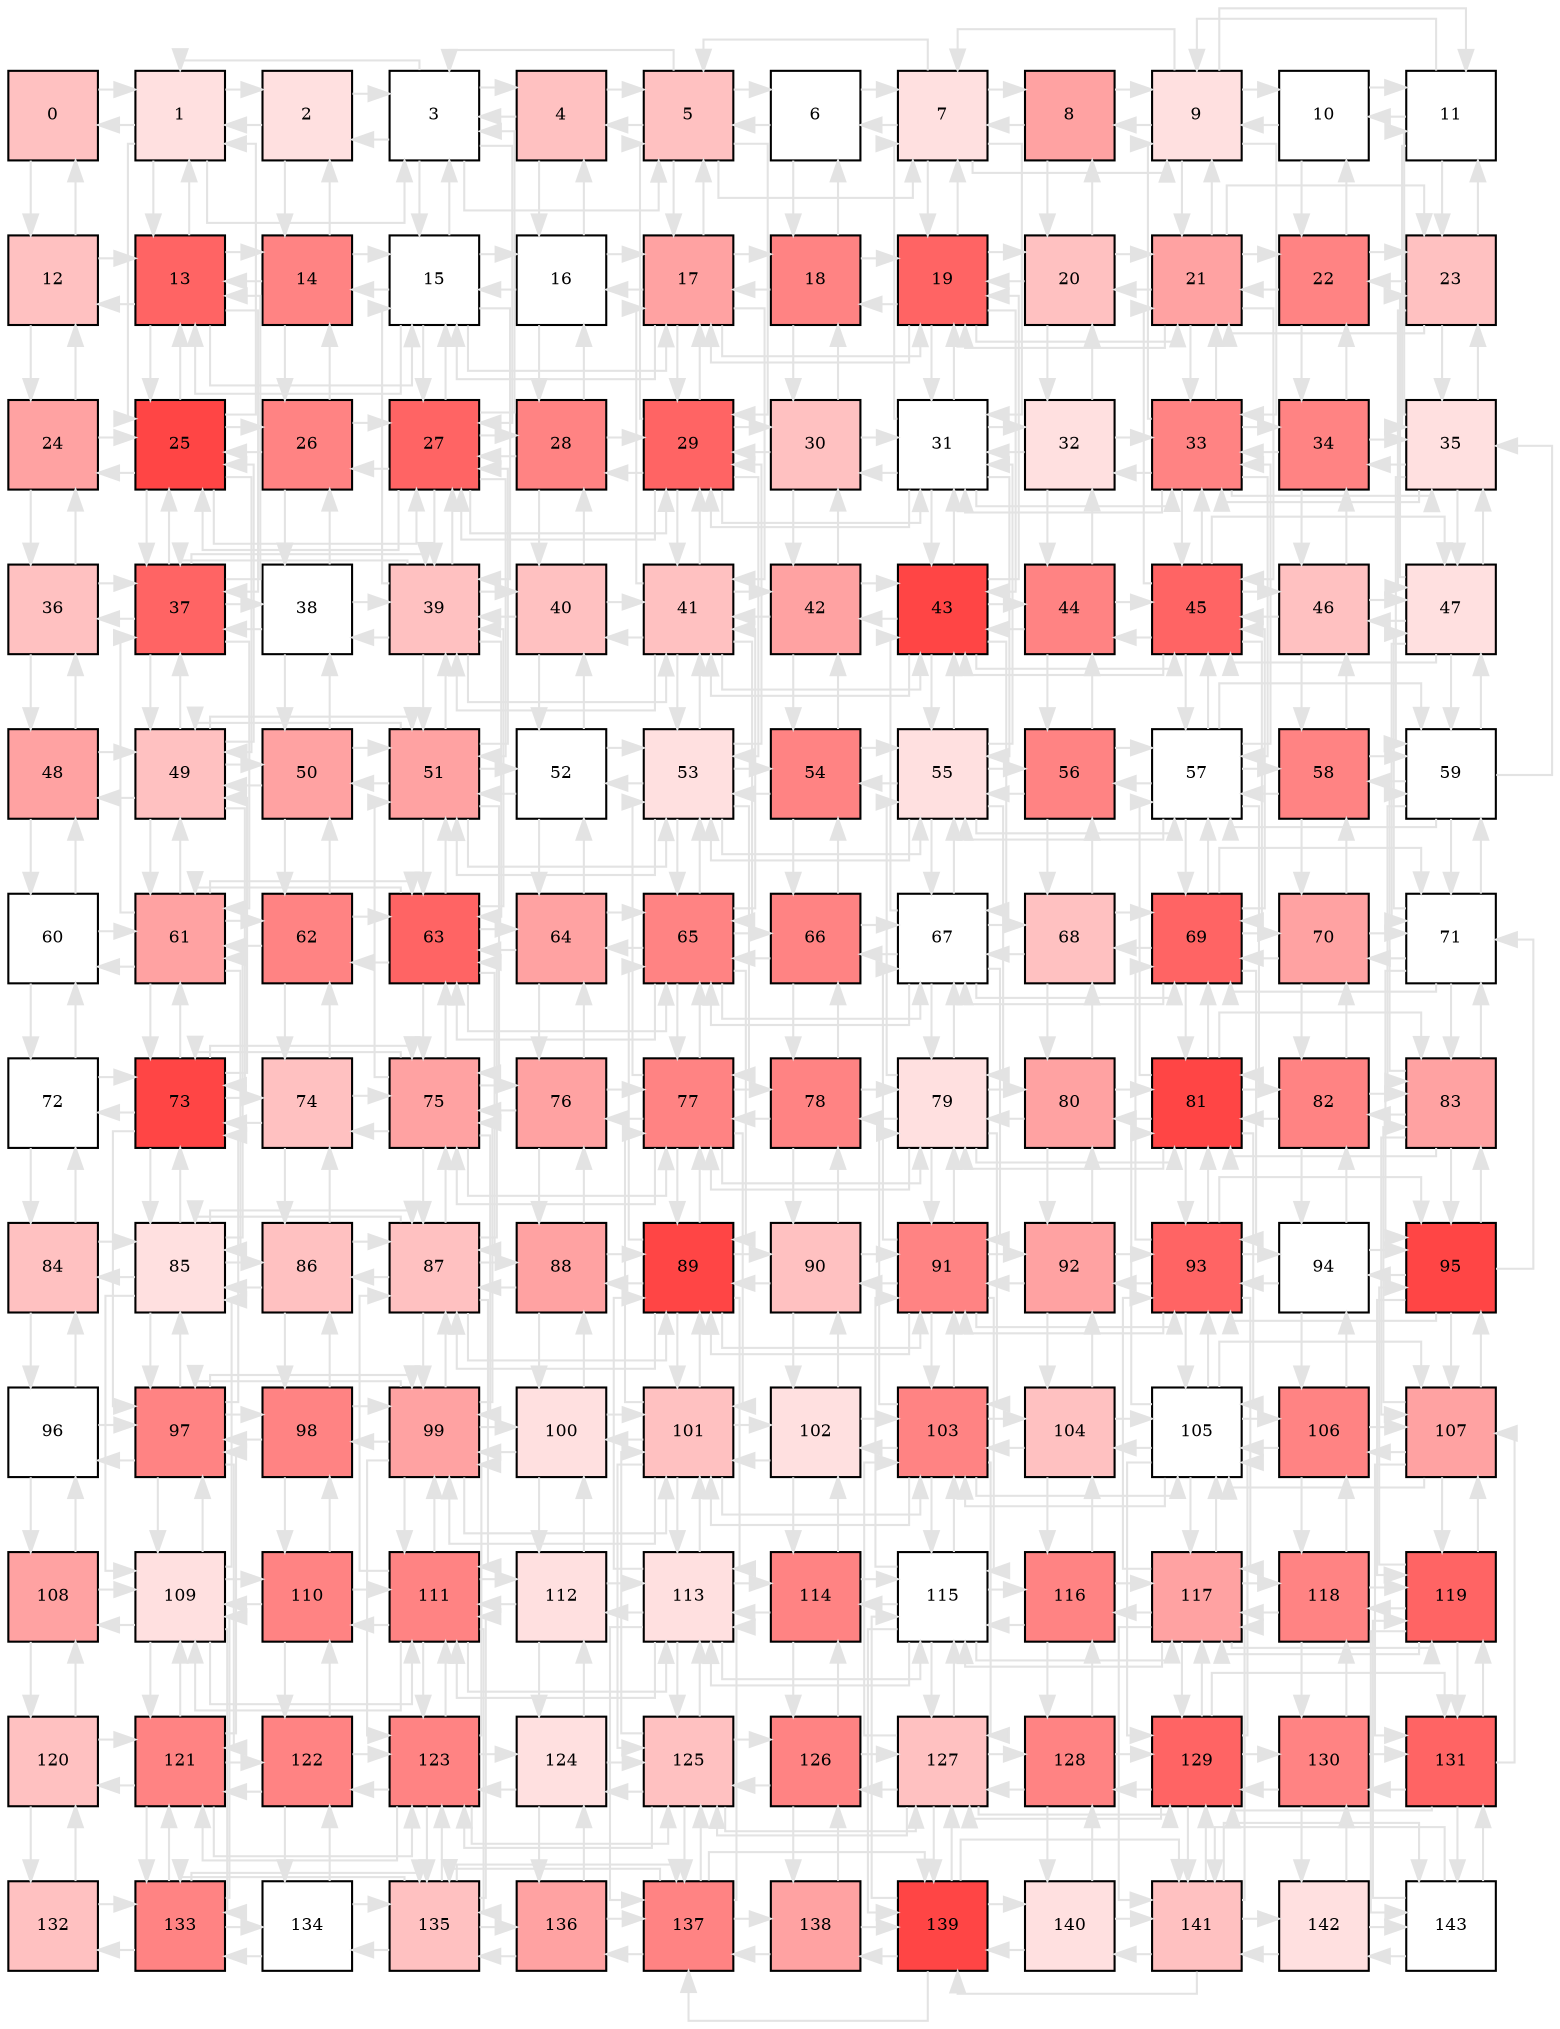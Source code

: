 digraph layout{
rankdir=TB;
splines=ortho;
node [style=filled shape=square fixedsize=false width=0.6];
pe0[label="0",tooltip="PE_Type: input, Number of routes: 2, Queues: 4 4 4, ISA: add mul mux slt sub.", fontsize=8, fillcolor="#FFc1c1"];
pe1[label="1",tooltip="PE_Type: basic, Number of routes: 1, Queues: 4 4 4, ISA: add mul mux slt sub.", fontsize=8, fillcolor="#FFe0e0"];
pe2[label="2",tooltip="PE_Type: basic, Number of routes: 1, Queues: 4 4 4, ISA: add mul mux slt sub.", fontsize=8, fillcolor="#FFe0e0"];
pe3[label="3",tooltip="PE_Type: basic, Number of routes: 0, Queues: 4 4 4, ISA: add mul mux slt sub.", fontsize=8, fillcolor="#FFffff"];
pe4[label="4",tooltip="PE_Type: basic, Number of routes: 2, Queues: 4 4 4, ISA: add mul mux slt sub.", fontsize=8, fillcolor="#FFc1c1"];
pe5[label="5",tooltip="PE_Type: basic, Number of routes: 2, Queues: 4 4 4, ISA: add mul mux slt sub.", fontsize=8, fillcolor="#FFc1c1"];
pe6[label="6",tooltip="PE_Type: basic, Number of routes: 0, Queues: 4 4 4, ISA: add mul mux slt sub.", fontsize=8, fillcolor="#FFffff"];
pe7[label="7",tooltip="PE_Type: basic, Number of routes: 1, Queues: 4 4 4, ISA: add mul mux slt sub.", fontsize=8, fillcolor="#FFe0e0"];
pe8[label="8",tooltip="PE_Type: basic, Number of routes: 3, Queues: 4 4 4, ISA: add mul mux slt sub.", fontsize=8, fillcolor="#FFa2a2"];
pe9[label="9",tooltip="PE_Type: basic, Number of routes: 1, Queues: 4 4 4, ISA: add mul mux slt sub.", fontsize=8, fillcolor="#FFe0e0"];
pe10[label="10",tooltip="PE_Type: basic, Number of routes: 0, Queues: 4 4 4, ISA: add mul mux slt sub.", fontsize=8, fillcolor="#FFffff"];
pe11[label="11",tooltip="PE_Type: basic, Number of routes: 0, Queues: 4 4 4, ISA: add mul mux slt sub.", fontsize=8, fillcolor="#FFffff"];
pe12[label="12",tooltip="PE_Type: input, Number of routes: 2, Queues: 4 4 4, ISA: add mul mux slt sub.", fontsize=8, fillcolor="#FFc1c1"];
pe13[label="13",tooltip="PE_Type: basic, Number of routes: 5, Queues: 4 4 4, ISA: add mul mux slt sub.", fontsize=8, fillcolor="#FF6464"];
pe14[label="14",tooltip="PE_Type: basic, Number of routes: 4, Queues: 4 4 4, ISA: add mul mux slt sub.", fontsize=8, fillcolor="#FF8383"];
pe15[label="15",tooltip="PE_Type: basic, Number of routes: 0, Queues: 4 4 4, ISA: add mul mux slt sub.", fontsize=8, fillcolor="#FFffff"];
pe16[label="16",tooltip="PE_Type: basic, Number of routes: 0, Queues: 4 4 4, ISA: add mul mux slt sub.", fontsize=8, fillcolor="#FFffff"];
pe17[label="17",tooltip="PE_Type: basic, Number of routes: 3, Queues: 4 4 4, ISA: add mul mux slt sub.", fontsize=8, fillcolor="#FFa2a2"];
pe18[label="18",tooltip="PE_Type: basic, Number of routes: 4, Queues: 4 4 4, ISA: add mul mux slt sub.", fontsize=8, fillcolor="#FF8383"];
pe19[label="19",tooltip="PE_Type: basic, Number of routes: 5, Queues: 4 4 4, ISA: add mul mux slt sub.", fontsize=8, fillcolor="#FF6464"];
pe20[label="20",tooltip="PE_Type: basic, Number of routes: 2, Queues: 4 4 4, ISA: add mul mux slt sub.", fontsize=8, fillcolor="#FFc1c1"];
pe21[label="21",tooltip="PE_Type: basic, Number of routes: 3, Queues: 4 4 4, ISA: add mul mux slt sub.", fontsize=8, fillcolor="#FFa2a2"];
pe22[label="22",tooltip="PE_Type: basic, Number of routes: 4, Queues: 4 4 4, ISA: add mul mux slt sub.", fontsize=8, fillcolor="#FF8383"];
pe23[label="23",tooltip="PE_Type: basic, Number of routes: 2, Queues: 4 4 4, ISA: add mul mux slt sub.", fontsize=8, fillcolor="#FFc1c1"];
pe24[label="24",tooltip="PE_Type: input, Number of routes: 3, Queues: 4 4 4, ISA: add mul mux slt sub.", fontsize=8, fillcolor="#FFa2a2"];
pe25[label="25",tooltip="PE_Type: basic, Number of routes: 6, Queues: 4 4 4, ISA: add mul mux slt sub.", fontsize=8, fillcolor="#FF4545"];
pe26[label="26",tooltip="PE_Type: basic, Number of routes: 4, Queues: 4 4 4, ISA: add mul mux slt sub.", fontsize=8, fillcolor="#FF8383"];
pe27[label="27",tooltip="PE_Type: basic, Number of routes: 5, Queues: 4 4 4, ISA: add mul mux slt sub.", fontsize=8, fillcolor="#FF6464"];
pe28[label="28",tooltip="PE_Type: basic, Number of routes: 4, Queues: 4 4 4, ISA: add mul mux slt sub.", fontsize=8, fillcolor="#FF8383"];
pe29[label="29",tooltip="PE_Type: basic, Number of routes: 5, Queues: 4 4 4, ISA: add mul mux slt sub.", fontsize=8, fillcolor="#FF6464"];
pe30[label="30",tooltip="PE_Type: basic, Number of routes: 2, Queues: 4 4 4, ISA: add mul mux slt sub.", fontsize=8, fillcolor="#FFc1c1"];
pe31[label="31",tooltip="PE_Type: basic, Number of routes: 0, Queues: 4 4 4, ISA: add mul mux slt sub.", fontsize=8, fillcolor="#FFffff"];
pe32[label="32",tooltip="PE_Type: basic, Number of routes: 1, Queues: 4 4 4, ISA: add mul mux slt sub.", fontsize=8, fillcolor="#FFe0e0"];
pe33[label="33",tooltip="PE_Type: basic, Number of routes: 4, Queues: 4 4 4, ISA: add mul mux slt sub.", fontsize=8, fillcolor="#FF8383"];
pe34[label="34",tooltip="PE_Type: basic, Number of routes: 4, Queues: 4 4 4, ISA: add mul mux slt sub.", fontsize=8, fillcolor="#FF8383"];
pe35[label="35",tooltip="PE_Type: basic, Number of routes: 1, Queues: 4 4 4, ISA: add mul mux slt sub.", fontsize=8, fillcolor="#FFe0e0"];
pe36[label="36",tooltip="PE_Type: input, Number of routes: 2, Queues: 4 4 4, ISA: add mul mux slt sub.", fontsize=8, fillcolor="#FFc1c1"];
pe37[label="37",tooltip="PE_Type: basic, Number of routes: 5, Queues: 4 4 4, ISA: add mul mux slt sub.", fontsize=8, fillcolor="#FF6464"];
pe38[label="38",tooltip="PE_Type: basic, Number of routes: 0, Queues: 4 4 4, ISA: add mul mux slt sub.", fontsize=8, fillcolor="#FFffff"];
pe39[label="39",tooltip="PE_Type: basic, Number of routes: 2, Queues: 4 4 4, ISA: add mul mux slt sub.", fontsize=8, fillcolor="#FFc1c1"];
pe40[label="40",tooltip="PE_Type: basic, Number of routes: 2, Queues: 4 4 4, ISA: add mul mux slt sub.", fontsize=8, fillcolor="#FFc1c1"];
pe41[label="41",tooltip="PE_Type: basic, Number of routes: 2, Queues: 4 4 4, ISA: add mul mux slt sub.", fontsize=8, fillcolor="#FFc1c1"];
pe42[label="42",tooltip="PE_Type: basic, Number of routes: 3, Queues: 4 4 4, ISA: add mul mux slt sub.", fontsize=8, fillcolor="#FFa2a2"];
pe43[label="43",tooltip="PE_Type: basic, Number of routes: 6, Queues: 4 4 4, ISA: add mul mux slt sub.", fontsize=8, fillcolor="#FF4545"];
pe44[label="44",tooltip="PE_Type: basic, Number of routes: 4, Queues: 4 4 4, ISA: add mul mux slt sub.", fontsize=8, fillcolor="#FF8383"];
pe45[label="45",tooltip="PE_Type: basic, Number of routes: 5, Queues: 4 4 4, ISA: add mul mux slt sub.", fontsize=8, fillcolor="#FF6464"];
pe46[label="46",tooltip="PE_Type: basic, Number of routes: 2, Queues: 4 4 4, ISA: add mul mux slt sub.", fontsize=8, fillcolor="#FFc1c1"];
pe47[label="47",tooltip="PE_Type: basic, Number of routes: 1, Queues: 4 4 4, ISA: add mul mux slt sub.", fontsize=8, fillcolor="#FFe0e0"];
pe48[label="48",tooltip="PE_Type: input, Number of routes: 3, Queues: 4 4 4, ISA: add mul mux slt sub.", fontsize=8, fillcolor="#FFa2a2"];
pe49[label="49",tooltip="PE_Type: basic, Number of routes: 2, Queues: 4 4 4, ISA: add mul mux slt sub.", fontsize=8, fillcolor="#FFc1c1"];
pe50[label="50",tooltip="PE_Type: basic, Number of routes: 3, Queues: 4 4 4, ISA: add mul mux slt sub.", fontsize=8, fillcolor="#FFa2a2"];
pe51[label="51",tooltip="PE_Type: basic, Number of routes: 3, Queues: 4 4 4, ISA: add mul mux slt sub.", fontsize=8, fillcolor="#FFa2a2"];
pe52[label="52",tooltip="PE_Type: basic, Number of routes: 0, Queues: 4 4 4, ISA: add mul mux slt sub.", fontsize=8, fillcolor="#FFffff"];
pe53[label="53",tooltip="PE_Type: basic, Number of routes: 1, Queues: 4 4 4, ISA: add mul mux slt sub.", fontsize=8, fillcolor="#FFe0e0"];
pe54[label="54",tooltip="PE_Type: basic, Number of routes: 4, Queues: 4 4 4, ISA: add mul mux slt sub.", fontsize=8, fillcolor="#FF8383"];
pe55[label="55",tooltip="PE_Type: basic, Number of routes: 1, Queues: 4 4 4, ISA: add mul mux slt sub.", fontsize=8, fillcolor="#FFe0e0"];
pe56[label="56",tooltip="PE_Type: basic, Number of routes: 4, Queues: 4 4 4, ISA: add mul mux slt sub.", fontsize=8, fillcolor="#FF8383"];
pe57[label="57",tooltip="PE_Type: basic, Number of routes: 0, Queues: 4 4 4, ISA: add mul mux slt sub.", fontsize=8, fillcolor="#FFffff"];
pe58[label="58",tooltip="PE_Type: basic, Number of routes: 4, Queues: 4 4 4, ISA: add mul mux slt sub.", fontsize=8, fillcolor="#FF8383"];
pe59[label="59",tooltip="PE_Type: basic, Number of routes: 0, Queues: 4 4 4, ISA: add mul mux slt sub.", fontsize=8, fillcolor="#FFffff"];
pe60[label="60",tooltip="PE_Type: input, Number of routes: 0, Queues: 4 4 4, ISA: add mul mux slt sub.", fontsize=8, fillcolor="#FFffff"];
pe61[label="61",tooltip="PE_Type: basic, Number of routes: 3, Queues: 4 4 4, ISA: add mul mux slt sub.", fontsize=8, fillcolor="#FFa2a2"];
pe62[label="62",tooltip="PE_Type: basic, Number of routes: 4, Queues: 4 4 4, ISA: add mul mux slt sub.", fontsize=8, fillcolor="#FF8383"];
pe63[label="63",tooltip="PE_Type: basic, Number of routes: 5, Queues: 4 4 4, ISA: add mul mux slt sub.", fontsize=8, fillcolor="#FF6464"];
pe64[label="64",tooltip="PE_Type: basic, Number of routes: 3, Queues: 4 4 4, ISA: add mul mux slt sub.", fontsize=8, fillcolor="#FFa2a2"];
pe65[label="65",tooltip="PE_Type: basic, Number of routes: 4, Queues: 4 4 4, ISA: add mul mux slt sub.", fontsize=8, fillcolor="#FF8383"];
pe66[label="66",tooltip="PE_Type: basic, Number of routes: 4, Queues: 4 4 4, ISA: add mul mux slt sub.", fontsize=8, fillcolor="#FF8383"];
pe67[label="67",tooltip="PE_Type: basic, Number of routes: 0, Queues: 4 4 4, ISA: add mul mux slt sub.", fontsize=8, fillcolor="#FFffff"];
pe68[label="68",tooltip="PE_Type: basic, Number of routes: 2, Queues: 4 4 4, ISA: add mul mux slt sub.", fontsize=8, fillcolor="#FFc1c1"];
pe69[label="69",tooltip="PE_Type: basic, Number of routes: 5, Queues: 4 4 4, ISA: add mul mux slt sub.", fontsize=8, fillcolor="#FF6464"];
pe70[label="70",tooltip="PE_Type: basic, Number of routes: 3, Queues: 4 4 4, ISA: add mul mux slt sub.", fontsize=8, fillcolor="#FFa2a2"];
pe71[label="71",tooltip="PE_Type: basic, Number of routes: 0, Queues: 4 4 4, ISA: add mul mux slt sub.", fontsize=8, fillcolor="#FFffff"];
pe72[label="72",tooltip="PE_Type: input, Number of routes: 0, Queues: 4 4 4, ISA: add mul mux slt sub.", fontsize=8, fillcolor="#FFffff"];
pe73[label="73",tooltip="PE_Type: basic, Number of routes: 6, Queues: 4 4 4, ISA: add mul mux slt sub.", fontsize=8, fillcolor="#FF4545"];
pe74[label="74",tooltip="PE_Type: basic, Number of routes: 2, Queues: 4 4 4, ISA: add mul mux slt sub.", fontsize=8, fillcolor="#FFc1c1"];
pe75[label="75",tooltip="PE_Type: basic, Number of routes: 3, Queues: 4 4 4, ISA: add mul mux slt sub.", fontsize=8, fillcolor="#FFa2a2"];
pe76[label="76",tooltip="PE_Type: basic, Number of routes: 3, Queues: 4 4 4, ISA: add mul mux slt sub.", fontsize=8, fillcolor="#FFa2a2"];
pe77[label="77",tooltip="PE_Type: basic, Number of routes: 4, Queues: 4 4 4, ISA: add mul mux slt sub.", fontsize=8, fillcolor="#FF8383"];
pe78[label="78",tooltip="PE_Type: basic, Number of routes: 4, Queues: 4 4 4, ISA: add mul mux slt sub.", fontsize=8, fillcolor="#FF8383"];
pe79[label="79",tooltip="PE_Type: basic, Number of routes: 1, Queues: 4 4 4, ISA: add mul mux slt sub.", fontsize=8, fillcolor="#FFe0e0"];
pe80[label="80",tooltip="PE_Type: basic, Number of routes: 3, Queues: 4 4 4, ISA: add mul mux slt sub.", fontsize=8, fillcolor="#FFa2a2"];
pe81[label="81",tooltip="PE_Type: basic, Number of routes: 6, Queues: 4 4 4, ISA: add mul mux slt sub.", fontsize=8, fillcolor="#FF4545"];
pe82[label="82",tooltip="PE_Type: basic, Number of routes: 4, Queues: 4 4 4, ISA: add mul mux slt sub.", fontsize=8, fillcolor="#FF8383"];
pe83[label="83",tooltip="PE_Type: basic, Number of routes: 3, Queues: 4 4 4, ISA: add mul mux slt sub.", fontsize=8, fillcolor="#FFa2a2"];
pe84[label="84",tooltip="PE_Type: input, Number of routes: 2, Queues: 4 4 4, ISA: add mul mux slt sub.", fontsize=8, fillcolor="#FFc1c1"];
pe85[label="85",tooltip="PE_Type: basic, Number of routes: 1, Queues: 4 4 4, ISA: add mul mux slt sub.", fontsize=8, fillcolor="#FFe0e0"];
pe86[label="86",tooltip="PE_Type: basic, Number of routes: 2, Queues: 4 4 4, ISA: add mul mux slt sub.", fontsize=8, fillcolor="#FFc1c1"];
pe87[label="87",tooltip="PE_Type: basic, Number of routes: 2, Queues: 4 4 4, ISA: add mul mux slt sub.", fontsize=8, fillcolor="#FFc1c1"];
pe88[label="88",tooltip="PE_Type: basic, Number of routes: 3, Queues: 4 4 4, ISA: add mul mux slt sub.", fontsize=8, fillcolor="#FFa2a2"];
pe89[label="89",tooltip="PE_Type: basic, Number of routes: 6, Queues: 4 4 4, ISA: add mul mux slt sub.", fontsize=8, fillcolor="#FF4545"];
pe90[label="90",tooltip="PE_Type: basic, Number of routes: 2, Queues: 4 4 4, ISA: add mul mux slt sub.", fontsize=8, fillcolor="#FFc1c1"];
pe91[label="91",tooltip="PE_Type: basic, Number of routes: 4, Queues: 4 4 4, ISA: add mul mux slt sub.", fontsize=8, fillcolor="#FF8383"];
pe92[label="92",tooltip="PE_Type: basic, Number of routes: 3, Queues: 4 4 4, ISA: add mul mux slt sub.", fontsize=8, fillcolor="#FFa2a2"];
pe93[label="93",tooltip="PE_Type: basic, Number of routes: 5, Queues: 4 4 4, ISA: add mul mux slt sub.", fontsize=8, fillcolor="#FF6464"];
pe94[label="94",tooltip="PE_Type: basic, Number of routes: 0, Queues: 4 4 4, ISA: add mul mux slt sub.", fontsize=8, fillcolor="#FFffff"];
pe95[label="95",tooltip="PE_Type: basic, Number of routes: 6, Queues: 4 4 4, ISA: add mul mux slt sub.", fontsize=8, fillcolor="#FF4545"];
pe96[label="96",tooltip="PE_Type: input, Number of routes: 0, Queues: 4 4 4, ISA: add mul mux slt sub.", fontsize=8, fillcolor="#FFffff"];
pe97[label="97",tooltip="PE_Type: basic, Number of routes: 4, Queues: 4 4 4, ISA: add mul mux slt sub.", fontsize=8, fillcolor="#FF8383"];
pe98[label="98",tooltip="PE_Type: basic, Number of routes: 4, Queues: 4 4 4, ISA: add mul mux slt sub.", fontsize=8, fillcolor="#FF8383"];
pe99[label="99",tooltip="PE_Type: basic, Number of routes: 3, Queues: 4 4 4, ISA: add mul mux slt sub.", fontsize=8, fillcolor="#FFa2a2"];
pe100[label="100",tooltip="PE_Type: basic, Number of routes: 1, Queues: 4 4 4, ISA: add mul mux slt sub.", fontsize=8, fillcolor="#FFe0e0"];
pe101[label="101",tooltip="PE_Type: basic, Number of routes: 2, Queues: 4 4 4, ISA: add mul mux slt sub.", fontsize=8, fillcolor="#FFc1c1"];
pe102[label="102",tooltip="PE_Type: basic, Number of routes: 1, Queues: 4 4 4, ISA: add mul mux slt sub.", fontsize=8, fillcolor="#FFe0e0"];
pe103[label="103",tooltip="PE_Type: basic, Number of routes: 4, Queues: 4 4 4, ISA: add mul mux slt sub.", fontsize=8, fillcolor="#FF8383"];
pe104[label="104",tooltip="PE_Type: basic, Number of routes: 2, Queues: 4 4 4, ISA: add mul mux slt sub.", fontsize=8, fillcolor="#FFc1c1"];
pe105[label="105",tooltip="PE_Type: basic, Number of routes: 0, Queues: 4 4 4, ISA: add mul mux slt sub.", fontsize=8, fillcolor="#FFffff"];
pe106[label="106",tooltip="PE_Type: basic, Number of routes: 4, Queues: 4 4 4, ISA: add mul mux slt sub.", fontsize=8, fillcolor="#FF8383"];
pe107[label="107",tooltip="PE_Type: basic, Number of routes: 3, Queues: 4 4 4, ISA: add mul mux slt sub.", fontsize=8, fillcolor="#FFa2a2"];
pe108[label="108",tooltip="PE_Type: input, Number of routes: 3, Queues: 4 4 4, ISA: add mul mux slt sub.", fontsize=8, fillcolor="#FFa2a2"];
pe109[label="109",tooltip="PE_Type: basic, Number of routes: 1, Queues: 4 4 4, ISA: add mul mux slt sub.", fontsize=8, fillcolor="#FFe0e0"];
pe110[label="110",tooltip="PE_Type: basic, Number of routes: 4, Queues: 4 4 4, ISA: add mul mux slt sub.", fontsize=8, fillcolor="#FF8383"];
pe111[label="111",tooltip="PE_Type: basic, Number of routes: 4, Queues: 4 4 4, ISA: add mul mux slt sub.", fontsize=8, fillcolor="#FF8383"];
pe112[label="112",tooltip="PE_Type: basic, Number of routes: 1, Queues: 4 4 4, ISA: add mul mux slt sub.", fontsize=8, fillcolor="#FFe0e0"];
pe113[label="113",tooltip="PE_Type: basic, Number of routes: 1, Queues: 4 4 4, ISA: add mul mux slt sub.", fontsize=8, fillcolor="#FFe0e0"];
pe114[label="114",tooltip="PE_Type: basic, Number of routes: 4, Queues: 4 4 4, ISA: add mul mux slt sub.", fontsize=8, fillcolor="#FF8383"];
pe115[label="115",tooltip="PE_Type: basic, Number of routes: 0, Queues: 4 4 4, ISA: add mul mux slt sub.", fontsize=8, fillcolor="#FFffff"];
pe116[label="116",tooltip="PE_Type: basic, Number of routes: 4, Queues: 4 4 4, ISA: add mul mux slt sub.", fontsize=8, fillcolor="#FF8383"];
pe117[label="117",tooltip="PE_Type: basic, Number of routes: 3, Queues: 4 4 4, ISA: add mul mux slt sub.", fontsize=8, fillcolor="#FFa2a2"];
pe118[label="118",tooltip="PE_Type: basic, Number of routes: 4, Queues: 4 4 4, ISA: add mul mux slt sub.", fontsize=8, fillcolor="#FF8383"];
pe119[label="119",tooltip="PE_Type: basic, Number of routes: 5, Queues: 4 4 4, ISA: add mul mux slt sub.", fontsize=8, fillcolor="#FF6464"];
pe120[label="120",tooltip="PE_Type: input, Number of routes: 2, Queues: 4 4 4, ISA: add mul mux slt sub.", fontsize=8, fillcolor="#FFc1c1"];
pe121[label="121",tooltip="PE_Type: basic, Number of routes: 4, Queues: 4 4 4, ISA: add mul mux slt sub.", fontsize=8, fillcolor="#FF8383"];
pe122[label="122",tooltip="PE_Type: basic, Number of routes: 4, Queues: 4 4 4, ISA: add mul mux slt sub.", fontsize=8, fillcolor="#FF8383"];
pe123[label="123",tooltip="PE_Type: basic, Number of routes: 4, Queues: 4 4 4, ISA: add mul mux slt sub.", fontsize=8, fillcolor="#FF8383"];
pe124[label="124",tooltip="PE_Type: basic, Number of routes: 1, Queues: 4 4 4, ISA: add mul mux slt sub.", fontsize=8, fillcolor="#FFe0e0"];
pe125[label="125",tooltip="PE_Type: basic, Number of routes: 2, Queues: 4 4 4, ISA: add mul mux slt sub.", fontsize=8, fillcolor="#FFc1c1"];
pe126[label="126",tooltip="PE_Type: basic, Number of routes: 4, Queues: 4 4 4, ISA: add mul mux slt sub.", fontsize=8, fillcolor="#FF8383"];
pe127[label="127",tooltip="PE_Type: basic, Number of routes: 2, Queues: 4 4 4, ISA: add mul mux slt sub.", fontsize=8, fillcolor="#FFc1c1"];
pe128[label="128",tooltip="PE_Type: basic, Number of routes: 4, Queues: 4 4 4, ISA: add mul mux slt sub.", fontsize=8, fillcolor="#FF8383"];
pe129[label="129",tooltip="PE_Type: basic, Number of routes: 5, Queues: 4 4 4, ISA: add mul mux slt sub.", fontsize=8, fillcolor="#FF6464"];
pe130[label="130",tooltip="PE_Type: basic, Number of routes: 4, Queues: 4 4 4, ISA: add mul mux slt sub.", fontsize=8, fillcolor="#FF8383"];
pe131[label="131",tooltip="PE_Type: basic, Number of routes: 5, Queues: 4 4 4, ISA: add mul mux slt sub.", fontsize=8, fillcolor="#FF6464"];
pe132[label="132",tooltip="PE_Type: inout, Number of routes: 2, Queues: 4 4 4, ISA: add mul mux slt sub.", fontsize=8, fillcolor="#FFc1c1"];
pe133[label="133",tooltip="PE_Type: output, Number of routes: 4, Queues: 4 4 4, ISA: add mul mux slt sub.", fontsize=8, fillcolor="#FF8383"];
pe134[label="134",tooltip="PE_Type: output, Number of routes: 0, Queues: 4 4 4, ISA: add mul mux slt sub.", fontsize=8, fillcolor="#FFffff"];
pe135[label="135",tooltip="PE_Type: output, Number of routes: 2, Queues: 4 4 4, ISA: add mul mux slt sub.", fontsize=8, fillcolor="#FFc1c1"];
pe136[label="136",tooltip="PE_Type: output, Number of routes: 3, Queues: 4 4 4, ISA: add mul mux slt sub.", fontsize=8, fillcolor="#FFa2a2"];
pe137[label="137",tooltip="PE_Type: output, Number of routes: 4, Queues: 4 4 4, ISA: add mul mux slt sub.", fontsize=8, fillcolor="#FF8383"];
pe138[label="138",tooltip="PE_Type: output, Number of routes: 3, Queues: 4 4 4, ISA: add mul mux slt sub.", fontsize=8, fillcolor="#FFa2a2"];
pe139[label="139",tooltip="PE_Type: output, Number of routes: 6, Queues: 4 4 4, ISA: add mul mux slt sub.", fontsize=8, fillcolor="#FF4545"];
pe140[label="140",tooltip="PE_Type: output, Number of routes: 1, Queues: 4 4 4, ISA: add mul mux slt sub.", fontsize=8, fillcolor="#FFe0e0"];
pe141[label="141",tooltip="PE_Type: output, Number of routes: 2, Queues: 4 4 4, ISA: add mul mux slt sub.", fontsize=8, fillcolor="#FFc1c1"];
pe142[label="142",tooltip="PE_Type: output, Number of routes: 1, Queues: 4 4 4, ISA: add mul mux slt sub.", fontsize=8, fillcolor="#FFe0e0"];
pe143[label="143",tooltip="PE_Type: output, Number of routes: 0, Queues: 4 4 4, ISA: add mul mux slt sub.", fontsize=8, fillcolor="#FFffff"];
edge [constraint=false];
pe0 -> pe1[style="penwidth(0.1)", color=grey89];
pe0 -> pe12[style="penwidth(0.1)", color=grey89];
pe1 -> pe0[style="penwidth(0.1)", color=grey89];
pe1 -> pe2[style="penwidth(0.1)", color=grey89];
pe1 -> pe3[style="penwidth(0.1)", color=grey89];
pe1 -> pe13[style="penwidth(0.1)", color=grey89];
pe1 -> pe25[style="penwidth(0.1)", color=grey89];
pe2 -> pe1[style="penwidth(0.1)", color=grey89];
pe2 -> pe3[style="penwidth(0.1)", color=grey89];
pe2 -> pe14[style="penwidth(0.1)", color=grey89];
pe3 -> pe1[style="penwidth(0.1)", color=grey89];
pe3 -> pe2[style="penwidth(0.1)", color=grey89];
pe3 -> pe4[style="penwidth(0.1)", color=grey89];
pe3 -> pe5[style="penwidth(0.1)", color=grey89];
pe3 -> pe15[style="penwidth(0.1)", color=grey89];
pe3 -> pe27[style="penwidth(0.1)", color=grey89];
pe4 -> pe3[style="penwidth(0.1)", color=grey89];
pe4 -> pe5[style="penwidth(0.1)", color=grey89];
pe4 -> pe16[style="penwidth(0.1)", color=grey89];
pe5 -> pe3[style="penwidth(0.1)", color=grey89];
pe5 -> pe4[style="penwidth(0.1)", color=grey89];
pe5 -> pe6[style="penwidth(0.1)", color=grey89];
pe5 -> pe7[style="penwidth(0.1)", color=grey89];
pe5 -> pe17[style="penwidth(0.1)", color=grey89];
pe5 -> pe29[style="penwidth(0.1)", color=grey89];
pe6 -> pe5[style="penwidth(0.1)", color=grey89];
pe6 -> pe7[style="penwidth(0.1)", color=grey89];
pe6 -> pe18[style="penwidth(0.1)", color=grey89];
pe7 -> pe5[style="penwidth(0.1)", color=grey89];
pe7 -> pe6[style="penwidth(0.1)", color=grey89];
pe7 -> pe8[style="penwidth(0.1)", color=grey89];
pe7 -> pe9[style="penwidth(0.1)", color=grey89];
pe7 -> pe19[style="penwidth(0.1)", color=grey89];
pe7 -> pe31[style="penwidth(0.1)", color=grey89];
pe8 -> pe7[style="penwidth(0.1)", color=grey89];
pe8 -> pe9[style="penwidth(0.1)", color=grey89];
pe8 -> pe20[style="penwidth(0.1)", color=grey89];
pe9 -> pe7[style="penwidth(0.1)", color=grey89];
pe9 -> pe8[style="penwidth(0.1)", color=grey89];
pe9 -> pe10[style="penwidth(0.1)", color=grey89];
pe9 -> pe11[style="penwidth(0.1)", color=grey89];
pe9 -> pe21[style="penwidth(0.1)", color=grey89];
pe9 -> pe33[style="penwidth(0.1)", color=grey89];
pe10 -> pe9[style="penwidth(0.1)", color=grey89];
pe10 -> pe11[style="penwidth(0.1)", color=grey89];
pe10 -> pe22[style="penwidth(0.1)", color=grey89];
pe11 -> pe9[style="penwidth(0.1)", color=grey89];
pe11 -> pe10[style="penwidth(0.1)", color=grey89];
pe11 -> pe23[style="penwidth(0.1)", color=grey89];
pe11 -> pe35[style="penwidth(0.1)", color=grey89];
pe12 -> pe0[style="penwidth(0.1)", color=grey89];
pe12 -> pe13[style="penwidth(0.1)", color=grey89];
pe12 -> pe24[style="penwidth(0.1)", color=grey89];
pe13 -> pe1[style="penwidth(0.1)", color=grey89];
pe13 -> pe12[style="penwidth(0.1)", color=grey89];
pe13 -> pe14[style="penwidth(0.1)", color=grey89];
pe13 -> pe15[style="penwidth(0.1)", color=grey89];
pe13 -> pe25[style="penwidth(0.1)", color=grey89];
pe13 -> pe37[style="penwidth(0.1)", color=grey89];
pe14 -> pe2[style="penwidth(0.1)", color=grey89];
pe14 -> pe13[style="penwidth(0.1)", color=grey89];
pe14 -> pe15[style="penwidth(0.1)", color=grey89];
pe14 -> pe26[style="penwidth(0.1)", color=grey89];
pe15 -> pe3[style="penwidth(0.1)", color=grey89];
pe15 -> pe13[style="penwidth(0.1)", color=grey89];
pe15 -> pe14[style="penwidth(0.1)", color=grey89];
pe15 -> pe16[style="penwidth(0.1)", color=grey89];
pe15 -> pe17[style="penwidth(0.1)", color=grey89];
pe15 -> pe27[style="penwidth(0.1)", color=grey89];
pe15 -> pe39[style="penwidth(0.1)", color=grey89];
pe16 -> pe4[style="penwidth(0.1)", color=grey89];
pe16 -> pe15[style="penwidth(0.1)", color=grey89];
pe16 -> pe17[style="penwidth(0.1)", color=grey89];
pe16 -> pe28[style="penwidth(0.1)", color=grey89];
pe17 -> pe5[style="penwidth(0.1)", color=grey89];
pe17 -> pe15[style="penwidth(0.1)", color=grey89];
pe17 -> pe16[style="penwidth(0.1)", color=grey89];
pe17 -> pe18[style="penwidth(0.1)", color=grey89];
pe17 -> pe19[style="penwidth(0.1)", color=grey89];
pe17 -> pe29[style="penwidth(0.1)", color=grey89];
pe17 -> pe41[style="penwidth(0.1)", color=grey89];
pe18 -> pe6[style="penwidth(0.1)", color=grey89];
pe18 -> pe17[style="penwidth(0.1)", color=grey89];
pe18 -> pe19[style="penwidth(0.1)", color=grey89];
pe18 -> pe30[style="penwidth(0.1)", color=grey89];
pe19 -> pe7[style="penwidth(0.1)", color=grey89];
pe19 -> pe17[style="penwidth(0.1)", color=grey89];
pe19 -> pe18[style="penwidth(0.1)", color=grey89];
pe19 -> pe20[style="penwidth(0.1)", color=grey89];
pe19 -> pe21[style="penwidth(0.1)", color=grey89];
pe19 -> pe31[style="penwidth(0.1)", color=grey89];
pe19 -> pe43[style="penwidth(0.1)", color=grey89];
pe20 -> pe8[style="penwidth(0.1)", color=grey89];
pe20 -> pe19[style="penwidth(0.1)", color=grey89];
pe20 -> pe21[style="penwidth(0.1)", color=grey89];
pe20 -> pe32[style="penwidth(0.1)", color=grey89];
pe21 -> pe9[style="penwidth(0.1)", color=grey89];
pe21 -> pe19[style="penwidth(0.1)", color=grey89];
pe21 -> pe20[style="penwidth(0.1)", color=grey89];
pe21 -> pe22[style="penwidth(0.1)", color=grey89];
pe21 -> pe23[style="penwidth(0.1)", color=grey89];
pe21 -> pe33[style="penwidth(0.1)", color=grey89];
pe21 -> pe45[style="penwidth(0.1)", color=grey89];
pe22 -> pe10[style="penwidth(0.1)", color=grey89];
pe22 -> pe21[style="penwidth(0.1)", color=grey89];
pe22 -> pe23[style="penwidth(0.1)", color=grey89];
pe22 -> pe34[style="penwidth(0.1)", color=grey89];
pe23 -> pe11[style="penwidth(0.1)", color=grey89];
pe23 -> pe21[style="penwidth(0.1)", color=grey89];
pe23 -> pe22[style="penwidth(0.1)", color=grey89];
pe23 -> pe35[style="penwidth(0.1)", color=grey89];
pe23 -> pe47[style="penwidth(0.1)", color=grey89];
pe24 -> pe12[style="penwidth(0.1)", color=grey89];
pe24 -> pe25[style="penwidth(0.1)", color=grey89];
pe24 -> pe36[style="penwidth(0.1)", color=grey89];
pe25 -> pe1[style="penwidth(0.1)", color=grey89];
pe25 -> pe13[style="penwidth(0.1)", color=grey89];
pe25 -> pe24[style="penwidth(0.1)", color=grey89];
pe25 -> pe26[style="penwidth(0.1)", color=grey89];
pe25 -> pe27[style="penwidth(0.1)", color=grey89];
pe25 -> pe37[style="penwidth(0.1)", color=grey89];
pe25 -> pe49[style="penwidth(0.1)", color=grey89];
pe26 -> pe14[style="penwidth(0.1)", color=grey89];
pe26 -> pe25[style="penwidth(0.1)", color=grey89];
pe26 -> pe27[style="penwidth(0.1)", color=grey89];
pe26 -> pe38[style="penwidth(0.1)", color=grey89];
pe27 -> pe3[style="penwidth(0.1)", color=grey89];
pe27 -> pe15[style="penwidth(0.1)", color=grey89];
pe27 -> pe25[style="penwidth(0.1)", color=grey89];
pe27 -> pe26[style="penwidth(0.1)", color=grey89];
pe27 -> pe28[style="penwidth(0.1)", color=grey89];
pe27 -> pe29[style="penwidth(0.1)", color=grey89];
pe27 -> pe39[style="penwidth(0.1)", color=grey89];
pe27 -> pe51[style="penwidth(0.1)", color=grey89];
pe28 -> pe16[style="penwidth(0.1)", color=grey89];
pe28 -> pe27[style="penwidth(0.1)", color=grey89];
pe28 -> pe29[style="penwidth(0.1)", color=grey89];
pe28 -> pe40[style="penwidth(0.1)", color=grey89];
pe29 -> pe5[style="penwidth(0.1)", color=grey89];
pe29 -> pe17[style="penwidth(0.1)", color=grey89];
pe29 -> pe27[style="penwidth(0.1)", color=grey89];
pe29 -> pe28[style="penwidth(0.1)", color=grey89];
pe29 -> pe30[style="penwidth(0.1)", color=grey89];
pe29 -> pe31[style="penwidth(0.1)", color=grey89];
pe29 -> pe41[style="penwidth(0.1)", color=grey89];
pe29 -> pe53[style="penwidth(0.1)", color=grey89];
pe30 -> pe18[style="penwidth(0.1)", color=grey89];
pe30 -> pe29[style="penwidth(0.1)", color=grey89];
pe30 -> pe31[style="penwidth(0.1)", color=grey89];
pe30 -> pe42[style="penwidth(0.1)", color=grey89];
pe31 -> pe7[style="penwidth(0.1)", color=grey89];
pe31 -> pe19[style="penwidth(0.1)", color=grey89];
pe31 -> pe29[style="penwidth(0.1)", color=grey89];
pe31 -> pe30[style="penwidth(0.1)", color=grey89];
pe31 -> pe32[style="penwidth(0.1)", color=grey89];
pe31 -> pe33[style="penwidth(0.1)", color=grey89];
pe31 -> pe43[style="penwidth(0.1)", color=grey89];
pe31 -> pe55[style="penwidth(0.1)", color=grey89];
pe32 -> pe20[style="penwidth(0.1)", color=grey89];
pe32 -> pe31[style="penwidth(0.1)", color=grey89];
pe32 -> pe33[style="penwidth(0.1)", color=grey89];
pe32 -> pe44[style="penwidth(0.1)", color=grey89];
pe33 -> pe9[style="penwidth(0.1)", color=grey89];
pe33 -> pe21[style="penwidth(0.1)", color=grey89];
pe33 -> pe31[style="penwidth(0.1)", color=grey89];
pe33 -> pe32[style="penwidth(0.1)", color=grey89];
pe33 -> pe34[style="penwidth(0.1)", color=grey89];
pe33 -> pe35[style="penwidth(0.1)", color=grey89];
pe33 -> pe45[style="penwidth(0.1)", color=grey89];
pe33 -> pe57[style="penwidth(0.1)", color=grey89];
pe34 -> pe22[style="penwidth(0.1)", color=grey89];
pe34 -> pe33[style="penwidth(0.1)", color=grey89];
pe34 -> pe35[style="penwidth(0.1)", color=grey89];
pe34 -> pe46[style="penwidth(0.1)", color=grey89];
pe35 -> pe11[style="penwidth(0.1)", color=grey89];
pe35 -> pe23[style="penwidth(0.1)", color=grey89];
pe35 -> pe33[style="penwidth(0.1)", color=grey89];
pe35 -> pe34[style="penwidth(0.1)", color=grey89];
pe35 -> pe47[style="penwidth(0.1)", color=grey89];
pe35 -> pe59[style="penwidth(0.1)", color=grey89];
pe36 -> pe24[style="penwidth(0.1)", color=grey89];
pe36 -> pe37[style="penwidth(0.1)", color=grey89];
pe36 -> pe48[style="penwidth(0.1)", color=grey89];
pe37 -> pe13[style="penwidth(0.1)", color=grey89];
pe37 -> pe25[style="penwidth(0.1)", color=grey89];
pe37 -> pe36[style="penwidth(0.1)", color=grey89];
pe37 -> pe38[style="penwidth(0.1)", color=grey89];
pe37 -> pe39[style="penwidth(0.1)", color=grey89];
pe37 -> pe49[style="penwidth(0.1)", color=grey89];
pe37 -> pe61[style="penwidth(0.1)", color=grey89];
pe38 -> pe26[style="penwidth(0.1)", color=grey89];
pe38 -> pe37[style="penwidth(0.1)", color=grey89];
pe38 -> pe39[style="penwidth(0.1)", color=grey89];
pe38 -> pe50[style="penwidth(0.1)", color=grey89];
pe39 -> pe15[style="penwidth(0.1)", color=grey89];
pe39 -> pe27[style="penwidth(0.1)", color=grey89];
pe39 -> pe37[style="penwidth(0.1)", color=grey89];
pe39 -> pe38[style="penwidth(0.1)", color=grey89];
pe39 -> pe40[style="penwidth(0.1)", color=grey89];
pe39 -> pe41[style="penwidth(0.1)", color=grey89];
pe39 -> pe51[style="penwidth(0.1)", color=grey89];
pe39 -> pe63[style="penwidth(0.1)", color=grey89];
pe40 -> pe28[style="penwidth(0.1)", color=grey89];
pe40 -> pe39[style="penwidth(0.1)", color=grey89];
pe40 -> pe41[style="penwidth(0.1)", color=grey89];
pe40 -> pe52[style="penwidth(0.1)", color=grey89];
pe41 -> pe17[style="penwidth(0.1)", color=grey89];
pe41 -> pe29[style="penwidth(0.1)", color=grey89];
pe41 -> pe39[style="penwidth(0.1)", color=grey89];
pe41 -> pe40[style="penwidth(0.1)", color=grey89];
pe41 -> pe42[style="penwidth(0.1)", color=grey89];
pe41 -> pe43[style="penwidth(0.1)", color=grey89];
pe41 -> pe53[style="penwidth(0.1)", color=grey89];
pe41 -> pe65[style="penwidth(0.1)", color=grey89];
pe42 -> pe30[style="penwidth(0.1)", color=grey89];
pe42 -> pe41[style="penwidth(0.1)", color=grey89];
pe42 -> pe43[style="penwidth(0.1)", color=grey89];
pe42 -> pe54[style="penwidth(0.1)", color=grey89];
pe43 -> pe19[style="penwidth(0.1)", color=grey89];
pe43 -> pe31[style="penwidth(0.1)", color=grey89];
pe43 -> pe41[style="penwidth(0.1)", color=grey89];
pe43 -> pe42[style="penwidth(0.1)", color=grey89];
pe43 -> pe44[style="penwidth(0.1)", color=grey89];
pe43 -> pe45[style="penwidth(0.1)", color=grey89];
pe43 -> pe55[style="penwidth(0.1)", color=grey89];
pe43 -> pe67[style="penwidth(0.1)", color=grey89];
pe44 -> pe32[style="penwidth(0.1)", color=grey89];
pe44 -> pe43[style="penwidth(0.1)", color=grey89];
pe44 -> pe45[style="penwidth(0.1)", color=grey89];
pe44 -> pe56[style="penwidth(0.1)", color=grey89];
pe45 -> pe21[style="penwidth(0.1)", color=grey89];
pe45 -> pe33[style="penwidth(0.1)", color=grey89];
pe45 -> pe43[style="penwidth(0.1)", color=grey89];
pe45 -> pe44[style="penwidth(0.1)", color=grey89];
pe45 -> pe46[style="penwidth(0.1)", color=grey89];
pe45 -> pe47[style="penwidth(0.1)", color=grey89];
pe45 -> pe57[style="penwidth(0.1)", color=grey89];
pe45 -> pe69[style="penwidth(0.1)", color=grey89];
pe46 -> pe34[style="penwidth(0.1)", color=grey89];
pe46 -> pe45[style="penwidth(0.1)", color=grey89];
pe46 -> pe47[style="penwidth(0.1)", color=grey89];
pe46 -> pe58[style="penwidth(0.1)", color=grey89];
pe47 -> pe23[style="penwidth(0.1)", color=grey89];
pe47 -> pe35[style="penwidth(0.1)", color=grey89];
pe47 -> pe45[style="penwidth(0.1)", color=grey89];
pe47 -> pe46[style="penwidth(0.1)", color=grey89];
pe47 -> pe59[style="penwidth(0.1)", color=grey89];
pe47 -> pe71[style="penwidth(0.1)", color=grey89];
pe48 -> pe36[style="penwidth(0.1)", color=grey89];
pe48 -> pe49[style="penwidth(0.1)", color=grey89];
pe48 -> pe60[style="penwidth(0.1)", color=grey89];
pe49 -> pe25[style="penwidth(0.1)", color=grey89];
pe49 -> pe37[style="penwidth(0.1)", color=grey89];
pe49 -> pe48[style="penwidth(0.1)", color=grey89];
pe49 -> pe50[style="penwidth(0.1)", color=grey89];
pe49 -> pe51[style="penwidth(0.1)", color=grey89];
pe49 -> pe61[style="penwidth(0.1)", color=grey89];
pe49 -> pe73[style="penwidth(0.1)", color=grey89];
pe50 -> pe38[style="penwidth(0.1)", color=grey89];
pe50 -> pe49[style="penwidth(0.1)", color=grey89];
pe50 -> pe51[style="penwidth(0.1)", color=grey89];
pe50 -> pe62[style="penwidth(0.1)", color=grey89];
pe51 -> pe27[style="penwidth(0.1)", color=grey89];
pe51 -> pe39[style="penwidth(0.1)", color=grey89];
pe51 -> pe49[style="penwidth(0.1)", color=grey89];
pe51 -> pe50[style="penwidth(0.1)", color=grey89];
pe51 -> pe52[style="penwidth(0.1)", color=grey89];
pe51 -> pe53[style="penwidth(0.1)", color=grey89];
pe51 -> pe63[style="penwidth(0.1)", color=grey89];
pe51 -> pe75[style="penwidth(0.1)", color=grey89];
pe52 -> pe40[style="penwidth(0.1)", color=grey89];
pe52 -> pe51[style="penwidth(0.1)", color=grey89];
pe52 -> pe53[style="penwidth(0.1)", color=grey89];
pe52 -> pe64[style="penwidth(0.1)", color=grey89];
pe53 -> pe29[style="penwidth(0.1)", color=grey89];
pe53 -> pe41[style="penwidth(0.1)", color=grey89];
pe53 -> pe51[style="penwidth(0.1)", color=grey89];
pe53 -> pe52[style="penwidth(0.1)", color=grey89];
pe53 -> pe54[style="penwidth(0.1)", color=grey89];
pe53 -> pe55[style="penwidth(0.1)", color=grey89];
pe53 -> pe65[style="penwidth(0.1)", color=grey89];
pe53 -> pe77[style="penwidth(0.1)", color=grey89];
pe54 -> pe42[style="penwidth(0.1)", color=grey89];
pe54 -> pe53[style="penwidth(0.1)", color=grey89];
pe54 -> pe55[style="penwidth(0.1)", color=grey89];
pe54 -> pe66[style="penwidth(0.1)", color=grey89];
pe55 -> pe31[style="penwidth(0.1)", color=grey89];
pe55 -> pe43[style="penwidth(0.1)", color=grey89];
pe55 -> pe53[style="penwidth(0.1)", color=grey89];
pe55 -> pe54[style="penwidth(0.1)", color=grey89];
pe55 -> pe56[style="penwidth(0.1)", color=grey89];
pe55 -> pe57[style="penwidth(0.1)", color=grey89];
pe55 -> pe67[style="penwidth(0.1)", color=grey89];
pe55 -> pe79[style="penwidth(0.1)", color=grey89];
pe56 -> pe44[style="penwidth(0.1)", color=grey89];
pe56 -> pe55[style="penwidth(0.1)", color=grey89];
pe56 -> pe57[style="penwidth(0.1)", color=grey89];
pe56 -> pe68[style="penwidth(0.1)", color=grey89];
pe57 -> pe33[style="penwidth(0.1)", color=grey89];
pe57 -> pe45[style="penwidth(0.1)", color=grey89];
pe57 -> pe55[style="penwidth(0.1)", color=grey89];
pe57 -> pe56[style="penwidth(0.1)", color=grey89];
pe57 -> pe58[style="penwidth(0.1)", color=grey89];
pe57 -> pe59[style="penwidth(0.1)", color=grey89];
pe57 -> pe69[style="penwidth(0.1)", color=grey89];
pe57 -> pe81[style="penwidth(0.1)", color=grey89];
pe58 -> pe46[style="penwidth(0.1)", color=grey89];
pe58 -> pe57[style="penwidth(0.1)", color=grey89];
pe58 -> pe59[style="penwidth(0.1)", color=grey89];
pe58 -> pe70[style="penwidth(0.1)", color=grey89];
pe59 -> pe35[style="penwidth(0.1)", color=grey89];
pe59 -> pe47[style="penwidth(0.1)", color=grey89];
pe59 -> pe57[style="penwidth(0.1)", color=grey89];
pe59 -> pe58[style="penwidth(0.1)", color=grey89];
pe59 -> pe71[style="penwidth(0.1)", color=grey89];
pe59 -> pe83[style="penwidth(0.1)", color=grey89];
pe60 -> pe48[style="penwidth(0.1)", color=grey89];
pe60 -> pe61[style="penwidth(0.1)", color=grey89];
pe60 -> pe72[style="penwidth(0.1)", color=grey89];
pe61 -> pe37[style="penwidth(0.1)", color=grey89];
pe61 -> pe49[style="penwidth(0.1)", color=grey89];
pe61 -> pe60[style="penwidth(0.1)", color=grey89];
pe61 -> pe62[style="penwidth(0.1)", color=grey89];
pe61 -> pe63[style="penwidth(0.1)", color=grey89];
pe61 -> pe73[style="penwidth(0.1)", color=grey89];
pe61 -> pe85[style="penwidth(0.1)", color=grey89];
pe62 -> pe50[style="penwidth(0.1)", color=grey89];
pe62 -> pe61[style="penwidth(0.1)", color=grey89];
pe62 -> pe63[style="penwidth(0.1)", color=grey89];
pe62 -> pe74[style="penwidth(0.1)", color=grey89];
pe63 -> pe39[style="penwidth(0.1)", color=grey89];
pe63 -> pe51[style="penwidth(0.1)", color=grey89];
pe63 -> pe61[style="penwidth(0.1)", color=grey89];
pe63 -> pe62[style="penwidth(0.1)", color=grey89];
pe63 -> pe64[style="penwidth(0.1)", color=grey89];
pe63 -> pe65[style="penwidth(0.1)", color=grey89];
pe63 -> pe75[style="penwidth(0.1)", color=grey89];
pe63 -> pe87[style="penwidth(0.1)", color=grey89];
pe64 -> pe52[style="penwidth(0.1)", color=grey89];
pe64 -> pe63[style="penwidth(0.1)", color=grey89];
pe64 -> pe65[style="penwidth(0.1)", color=grey89];
pe64 -> pe76[style="penwidth(0.1)", color=grey89];
pe65 -> pe41[style="penwidth(0.1)", color=grey89];
pe65 -> pe53[style="penwidth(0.1)", color=grey89];
pe65 -> pe63[style="penwidth(0.1)", color=grey89];
pe65 -> pe64[style="penwidth(0.1)", color=grey89];
pe65 -> pe66[style="penwidth(0.1)", color=grey89];
pe65 -> pe67[style="penwidth(0.1)", color=grey89];
pe65 -> pe77[style="penwidth(0.1)", color=grey89];
pe65 -> pe89[style="penwidth(0.1)", color=grey89];
pe66 -> pe54[style="penwidth(0.1)", color=grey89];
pe66 -> pe65[style="penwidth(0.1)", color=grey89];
pe66 -> pe67[style="penwidth(0.1)", color=grey89];
pe66 -> pe78[style="penwidth(0.1)", color=grey89];
pe67 -> pe43[style="penwidth(0.1)", color=grey89];
pe67 -> pe55[style="penwidth(0.1)", color=grey89];
pe67 -> pe65[style="penwidth(0.1)", color=grey89];
pe67 -> pe66[style="penwidth(0.1)", color=grey89];
pe67 -> pe68[style="penwidth(0.1)", color=grey89];
pe67 -> pe69[style="penwidth(0.1)", color=grey89];
pe67 -> pe79[style="penwidth(0.1)", color=grey89];
pe67 -> pe91[style="penwidth(0.1)", color=grey89];
pe68 -> pe56[style="penwidth(0.1)", color=grey89];
pe68 -> pe67[style="penwidth(0.1)", color=grey89];
pe68 -> pe69[style="penwidth(0.1)", color=grey89];
pe68 -> pe80[style="penwidth(0.1)", color=grey89];
pe69 -> pe45[style="penwidth(0.1)", color=grey89];
pe69 -> pe57[style="penwidth(0.1)", color=grey89];
pe69 -> pe67[style="penwidth(0.1)", color=grey89];
pe69 -> pe68[style="penwidth(0.1)", color=grey89];
pe69 -> pe70[style="penwidth(0.1)", color=grey89];
pe69 -> pe71[style="penwidth(0.1)", color=grey89];
pe69 -> pe81[style="penwidth(0.1)", color=grey89];
pe69 -> pe93[style="penwidth(0.1)", color=grey89];
pe70 -> pe58[style="penwidth(0.1)", color=grey89];
pe70 -> pe69[style="penwidth(0.1)", color=grey89];
pe70 -> pe71[style="penwidth(0.1)", color=grey89];
pe70 -> pe82[style="penwidth(0.1)", color=grey89];
pe71 -> pe47[style="penwidth(0.1)", color=grey89];
pe71 -> pe59[style="penwidth(0.1)", color=grey89];
pe71 -> pe69[style="penwidth(0.1)", color=grey89];
pe71 -> pe70[style="penwidth(0.1)", color=grey89];
pe71 -> pe83[style="penwidth(0.1)", color=grey89];
pe71 -> pe95[style="penwidth(0.1)", color=grey89];
pe72 -> pe60[style="penwidth(0.1)", color=grey89];
pe72 -> pe73[style="penwidth(0.1)", color=grey89];
pe72 -> pe84[style="penwidth(0.1)", color=grey89];
pe73 -> pe49[style="penwidth(0.1)", color=grey89];
pe73 -> pe61[style="penwidth(0.1)", color=grey89];
pe73 -> pe72[style="penwidth(0.1)", color=grey89];
pe73 -> pe74[style="penwidth(0.1)", color=grey89];
pe73 -> pe75[style="penwidth(0.1)", color=grey89];
pe73 -> pe85[style="penwidth(0.1)", color=grey89];
pe73 -> pe97[style="penwidth(0.1)", color=grey89];
pe74 -> pe62[style="penwidth(0.1)", color=grey89];
pe74 -> pe73[style="penwidth(0.1)", color=grey89];
pe74 -> pe75[style="penwidth(0.1)", color=grey89];
pe74 -> pe86[style="penwidth(0.1)", color=grey89];
pe75 -> pe51[style="penwidth(0.1)", color=grey89];
pe75 -> pe63[style="penwidth(0.1)", color=grey89];
pe75 -> pe73[style="penwidth(0.1)", color=grey89];
pe75 -> pe74[style="penwidth(0.1)", color=grey89];
pe75 -> pe76[style="penwidth(0.1)", color=grey89];
pe75 -> pe77[style="penwidth(0.1)", color=grey89];
pe75 -> pe87[style="penwidth(0.1)", color=grey89];
pe75 -> pe99[style="penwidth(0.1)", color=grey89];
pe76 -> pe64[style="penwidth(0.1)", color=grey89];
pe76 -> pe75[style="penwidth(0.1)", color=grey89];
pe76 -> pe77[style="penwidth(0.1)", color=grey89];
pe76 -> pe88[style="penwidth(0.1)", color=grey89];
pe77 -> pe53[style="penwidth(0.1)", color=grey89];
pe77 -> pe65[style="penwidth(0.1)", color=grey89];
pe77 -> pe75[style="penwidth(0.1)", color=grey89];
pe77 -> pe76[style="penwidth(0.1)", color=grey89];
pe77 -> pe78[style="penwidth(0.1)", color=grey89];
pe77 -> pe79[style="penwidth(0.1)", color=grey89];
pe77 -> pe89[style="penwidth(0.1)", color=grey89];
pe77 -> pe101[style="penwidth(0.1)", color=grey89];
pe78 -> pe66[style="penwidth(0.1)", color=grey89];
pe78 -> pe77[style="penwidth(0.1)", color=grey89];
pe78 -> pe79[style="penwidth(0.1)", color=grey89];
pe78 -> pe90[style="penwidth(0.1)", color=grey89];
pe79 -> pe55[style="penwidth(0.1)", color=grey89];
pe79 -> pe67[style="penwidth(0.1)", color=grey89];
pe79 -> pe77[style="penwidth(0.1)", color=grey89];
pe79 -> pe78[style="penwidth(0.1)", color=grey89];
pe79 -> pe80[style="penwidth(0.1)", color=grey89];
pe79 -> pe81[style="penwidth(0.1)", color=grey89];
pe79 -> pe91[style="penwidth(0.1)", color=grey89];
pe79 -> pe103[style="penwidth(0.1)", color=grey89];
pe80 -> pe68[style="penwidth(0.1)", color=grey89];
pe80 -> pe79[style="penwidth(0.1)", color=grey89];
pe80 -> pe81[style="penwidth(0.1)", color=grey89];
pe80 -> pe92[style="penwidth(0.1)", color=grey89];
pe81 -> pe57[style="penwidth(0.1)", color=grey89];
pe81 -> pe69[style="penwidth(0.1)", color=grey89];
pe81 -> pe79[style="penwidth(0.1)", color=grey89];
pe81 -> pe80[style="penwidth(0.1)", color=grey89];
pe81 -> pe82[style="penwidth(0.1)", color=grey89];
pe81 -> pe83[style="penwidth(0.1)", color=grey89];
pe81 -> pe93[style="penwidth(0.1)", color=grey89];
pe81 -> pe105[style="penwidth(0.1)", color=grey89];
pe82 -> pe70[style="penwidth(0.1)", color=grey89];
pe82 -> pe81[style="penwidth(0.1)", color=grey89];
pe82 -> pe83[style="penwidth(0.1)", color=grey89];
pe82 -> pe94[style="penwidth(0.1)", color=grey89];
pe83 -> pe59[style="penwidth(0.1)", color=grey89];
pe83 -> pe71[style="penwidth(0.1)", color=grey89];
pe83 -> pe81[style="penwidth(0.1)", color=grey89];
pe83 -> pe82[style="penwidth(0.1)", color=grey89];
pe83 -> pe95[style="penwidth(0.1)", color=grey89];
pe83 -> pe107[style="penwidth(0.1)", color=grey89];
pe84 -> pe72[style="penwidth(0.1)", color=grey89];
pe84 -> pe85[style="penwidth(0.1)", color=grey89];
pe84 -> pe96[style="penwidth(0.1)", color=grey89];
pe85 -> pe61[style="penwidth(0.1)", color=grey89];
pe85 -> pe73[style="penwidth(0.1)", color=grey89];
pe85 -> pe84[style="penwidth(0.1)", color=grey89];
pe85 -> pe86[style="penwidth(0.1)", color=grey89];
pe85 -> pe87[style="penwidth(0.1)", color=grey89];
pe85 -> pe97[style="penwidth(0.1)", color=grey89];
pe85 -> pe109[style="penwidth(0.1)", color=grey89];
pe86 -> pe74[style="penwidth(0.1)", color=grey89];
pe86 -> pe85[style="penwidth(0.1)", color=grey89];
pe86 -> pe87[style="penwidth(0.1)", color=grey89];
pe86 -> pe98[style="penwidth(0.1)", color=grey89];
pe87 -> pe63[style="penwidth(0.1)", color=grey89];
pe87 -> pe75[style="penwidth(0.1)", color=grey89];
pe87 -> pe85[style="penwidth(0.1)", color=grey89];
pe87 -> pe86[style="penwidth(0.1)", color=grey89];
pe87 -> pe88[style="penwidth(0.1)", color=grey89];
pe87 -> pe89[style="penwidth(0.1)", color=grey89];
pe87 -> pe99[style="penwidth(0.1)", color=grey89];
pe87 -> pe111[style="penwidth(0.1)", color=grey89];
pe88 -> pe76[style="penwidth(0.1)", color=grey89];
pe88 -> pe87[style="penwidth(0.1)", color=grey89];
pe88 -> pe89[style="penwidth(0.1)", color=grey89];
pe88 -> pe100[style="penwidth(0.1)", color=grey89];
pe89 -> pe65[style="penwidth(0.1)", color=grey89];
pe89 -> pe77[style="penwidth(0.1)", color=grey89];
pe89 -> pe87[style="penwidth(0.1)", color=grey89];
pe89 -> pe88[style="penwidth(0.1)", color=grey89];
pe89 -> pe90[style="penwidth(0.1)", color=grey89];
pe89 -> pe91[style="penwidth(0.1)", color=grey89];
pe89 -> pe101[style="penwidth(0.1)", color=grey89];
pe89 -> pe113[style="penwidth(0.1)", color=grey89];
pe90 -> pe78[style="penwidth(0.1)", color=grey89];
pe90 -> pe89[style="penwidth(0.1)", color=grey89];
pe90 -> pe91[style="penwidth(0.1)", color=grey89];
pe90 -> pe102[style="penwidth(0.1)", color=grey89];
pe91 -> pe67[style="penwidth(0.1)", color=grey89];
pe91 -> pe79[style="penwidth(0.1)", color=grey89];
pe91 -> pe89[style="penwidth(0.1)", color=grey89];
pe91 -> pe90[style="penwidth(0.1)", color=grey89];
pe91 -> pe92[style="penwidth(0.1)", color=grey89];
pe91 -> pe93[style="penwidth(0.1)", color=grey89];
pe91 -> pe103[style="penwidth(0.1)", color=grey89];
pe91 -> pe115[style="penwidth(0.1)", color=grey89];
pe92 -> pe80[style="penwidth(0.1)", color=grey89];
pe92 -> pe91[style="penwidth(0.1)", color=grey89];
pe92 -> pe93[style="penwidth(0.1)", color=grey89];
pe92 -> pe104[style="penwidth(0.1)", color=grey89];
pe93 -> pe69[style="penwidth(0.1)", color=grey89];
pe93 -> pe81[style="penwidth(0.1)", color=grey89];
pe93 -> pe91[style="penwidth(0.1)", color=grey89];
pe93 -> pe92[style="penwidth(0.1)", color=grey89];
pe93 -> pe94[style="penwidth(0.1)", color=grey89];
pe93 -> pe95[style="penwidth(0.1)", color=grey89];
pe93 -> pe105[style="penwidth(0.1)", color=grey89];
pe93 -> pe117[style="penwidth(0.1)", color=grey89];
pe94 -> pe82[style="penwidth(0.1)", color=grey89];
pe94 -> pe93[style="penwidth(0.1)", color=grey89];
pe94 -> pe95[style="penwidth(0.1)", color=grey89];
pe94 -> pe106[style="penwidth(0.1)", color=grey89];
pe95 -> pe71[style="penwidth(0.1)", color=grey89];
pe95 -> pe83[style="penwidth(0.1)", color=grey89];
pe95 -> pe93[style="penwidth(0.1)", color=grey89];
pe95 -> pe94[style="penwidth(0.1)", color=grey89];
pe95 -> pe107[style="penwidth(0.1)", color=grey89];
pe95 -> pe119[style="penwidth(0.1)", color=grey89];
pe96 -> pe84[style="penwidth(0.1)", color=grey89];
pe96 -> pe97[style="penwidth(0.1)", color=grey89];
pe96 -> pe108[style="penwidth(0.1)", color=grey89];
pe97 -> pe73[style="penwidth(0.1)", color=grey89];
pe97 -> pe85[style="penwidth(0.1)", color=grey89];
pe97 -> pe96[style="penwidth(0.1)", color=grey89];
pe97 -> pe98[style="penwidth(0.1)", color=grey89];
pe97 -> pe99[style="penwidth(0.1)", color=grey89];
pe97 -> pe109[style="penwidth(0.1)", color=grey89];
pe97 -> pe121[style="penwidth(0.1)", color=grey89];
pe98 -> pe86[style="penwidth(0.1)", color=grey89];
pe98 -> pe97[style="penwidth(0.1)", color=grey89];
pe98 -> pe99[style="penwidth(0.1)", color=grey89];
pe98 -> pe110[style="penwidth(0.1)", color=grey89];
pe99 -> pe75[style="penwidth(0.1)", color=grey89];
pe99 -> pe87[style="penwidth(0.1)", color=grey89];
pe99 -> pe97[style="penwidth(0.1)", color=grey89];
pe99 -> pe98[style="penwidth(0.1)", color=grey89];
pe99 -> pe100[style="penwidth(0.1)", color=grey89];
pe99 -> pe101[style="penwidth(0.1)", color=grey89];
pe99 -> pe111[style="penwidth(0.1)", color=grey89];
pe99 -> pe123[style="penwidth(0.1)", color=grey89];
pe100 -> pe88[style="penwidth(0.1)", color=grey89];
pe100 -> pe99[style="penwidth(0.1)", color=grey89];
pe100 -> pe101[style="penwidth(0.1)", color=grey89];
pe100 -> pe112[style="penwidth(0.1)", color=grey89];
pe101 -> pe77[style="penwidth(0.1)", color=grey89];
pe101 -> pe89[style="penwidth(0.1)", color=grey89];
pe101 -> pe99[style="penwidth(0.1)", color=grey89];
pe101 -> pe100[style="penwidth(0.1)", color=grey89];
pe101 -> pe102[style="penwidth(0.1)", color=grey89];
pe101 -> pe103[style="penwidth(0.1)", color=grey89];
pe101 -> pe113[style="penwidth(0.1)", color=grey89];
pe101 -> pe125[style="penwidth(0.1)", color=grey89];
pe102 -> pe90[style="penwidth(0.1)", color=grey89];
pe102 -> pe101[style="penwidth(0.1)", color=grey89];
pe102 -> pe103[style="penwidth(0.1)", color=grey89];
pe102 -> pe114[style="penwidth(0.1)", color=grey89];
pe103 -> pe79[style="penwidth(0.1)", color=grey89];
pe103 -> pe91[style="penwidth(0.1)", color=grey89];
pe103 -> pe101[style="penwidth(0.1)", color=grey89];
pe103 -> pe102[style="penwidth(0.1)", color=grey89];
pe103 -> pe104[style="penwidth(0.1)", color=grey89];
pe103 -> pe105[style="penwidth(0.1)", color=grey89];
pe103 -> pe115[style="penwidth(0.1)", color=grey89];
pe103 -> pe127[style="penwidth(0.1)", color=grey89];
pe104 -> pe92[style="penwidth(0.1)", color=grey89];
pe104 -> pe103[style="penwidth(0.1)", color=grey89];
pe104 -> pe105[style="penwidth(0.1)", color=grey89];
pe104 -> pe116[style="penwidth(0.1)", color=grey89];
pe105 -> pe81[style="penwidth(0.1)", color=grey89];
pe105 -> pe93[style="penwidth(0.1)", color=grey89];
pe105 -> pe103[style="penwidth(0.1)", color=grey89];
pe105 -> pe104[style="penwidth(0.1)", color=grey89];
pe105 -> pe106[style="penwidth(0.1)", color=grey89];
pe105 -> pe107[style="penwidth(0.1)", color=grey89];
pe105 -> pe117[style="penwidth(0.1)", color=grey89];
pe105 -> pe129[style="penwidth(0.1)", color=grey89];
pe106 -> pe94[style="penwidth(0.1)", color=grey89];
pe106 -> pe105[style="penwidth(0.1)", color=grey89];
pe106 -> pe107[style="penwidth(0.1)", color=grey89];
pe106 -> pe118[style="penwidth(0.1)", color=grey89];
pe107 -> pe83[style="penwidth(0.1)", color=grey89];
pe107 -> pe95[style="penwidth(0.1)", color=grey89];
pe107 -> pe105[style="penwidth(0.1)", color=grey89];
pe107 -> pe106[style="penwidth(0.1)", color=grey89];
pe107 -> pe119[style="penwidth(0.1)", color=grey89];
pe107 -> pe131[style="penwidth(0.1)", color=grey89];
pe108 -> pe96[style="penwidth(0.1)", color=grey89];
pe108 -> pe109[style="penwidth(0.1)", color=grey89];
pe108 -> pe120[style="penwidth(0.1)", color=grey89];
pe109 -> pe85[style="penwidth(0.1)", color=grey89];
pe109 -> pe97[style="penwidth(0.1)", color=grey89];
pe109 -> pe108[style="penwidth(0.1)", color=grey89];
pe109 -> pe110[style="penwidth(0.1)", color=grey89];
pe109 -> pe111[style="penwidth(0.1)", color=grey89];
pe109 -> pe121[style="penwidth(0.1)", color=grey89];
pe109 -> pe133[style="penwidth(0.1)", color=grey89];
pe110 -> pe98[style="penwidth(0.1)", color=grey89];
pe110 -> pe109[style="penwidth(0.1)", color=grey89];
pe110 -> pe111[style="penwidth(0.1)", color=grey89];
pe110 -> pe122[style="penwidth(0.1)", color=grey89];
pe111 -> pe87[style="penwidth(0.1)", color=grey89];
pe111 -> pe99[style="penwidth(0.1)", color=grey89];
pe111 -> pe109[style="penwidth(0.1)", color=grey89];
pe111 -> pe110[style="penwidth(0.1)", color=grey89];
pe111 -> pe112[style="penwidth(0.1)", color=grey89];
pe111 -> pe113[style="penwidth(0.1)", color=grey89];
pe111 -> pe123[style="penwidth(0.1)", color=grey89];
pe111 -> pe135[style="penwidth(0.1)", color=grey89];
pe112 -> pe100[style="penwidth(0.1)", color=grey89];
pe112 -> pe111[style="penwidth(0.1)", color=grey89];
pe112 -> pe113[style="penwidth(0.1)", color=grey89];
pe112 -> pe124[style="penwidth(0.1)", color=grey89];
pe113 -> pe89[style="penwidth(0.1)", color=grey89];
pe113 -> pe101[style="penwidth(0.1)", color=grey89];
pe113 -> pe111[style="penwidth(0.1)", color=grey89];
pe113 -> pe112[style="penwidth(0.1)", color=grey89];
pe113 -> pe114[style="penwidth(0.1)", color=grey89];
pe113 -> pe115[style="penwidth(0.1)", color=grey89];
pe113 -> pe125[style="penwidth(0.1)", color=grey89];
pe113 -> pe137[style="penwidth(0.1)", color=grey89];
pe114 -> pe102[style="penwidth(0.1)", color=grey89];
pe114 -> pe113[style="penwidth(0.1)", color=grey89];
pe114 -> pe115[style="penwidth(0.1)", color=grey89];
pe114 -> pe126[style="penwidth(0.1)", color=grey89];
pe115 -> pe91[style="penwidth(0.1)", color=grey89];
pe115 -> pe103[style="penwidth(0.1)", color=grey89];
pe115 -> pe113[style="penwidth(0.1)", color=grey89];
pe115 -> pe114[style="penwidth(0.1)", color=grey89];
pe115 -> pe116[style="penwidth(0.1)", color=grey89];
pe115 -> pe117[style="penwidth(0.1)", color=grey89];
pe115 -> pe127[style="penwidth(0.1)", color=grey89];
pe115 -> pe139[style="penwidth(0.1)", color=grey89];
pe116 -> pe104[style="penwidth(0.1)", color=grey89];
pe116 -> pe115[style="penwidth(0.1)", color=grey89];
pe116 -> pe117[style="penwidth(0.1)", color=grey89];
pe116 -> pe128[style="penwidth(0.1)", color=grey89];
pe117 -> pe93[style="penwidth(0.1)", color=grey89];
pe117 -> pe105[style="penwidth(0.1)", color=grey89];
pe117 -> pe115[style="penwidth(0.1)", color=grey89];
pe117 -> pe116[style="penwidth(0.1)", color=grey89];
pe117 -> pe118[style="penwidth(0.1)", color=grey89];
pe117 -> pe119[style="penwidth(0.1)", color=grey89];
pe117 -> pe129[style="penwidth(0.1)", color=grey89];
pe117 -> pe141[style="penwidth(0.1)", color=grey89];
pe118 -> pe106[style="penwidth(0.1)", color=grey89];
pe118 -> pe117[style="penwidth(0.1)", color=grey89];
pe118 -> pe119[style="penwidth(0.1)", color=grey89];
pe118 -> pe130[style="penwidth(0.1)", color=grey89];
pe119 -> pe95[style="penwidth(0.1)", color=grey89];
pe119 -> pe107[style="penwidth(0.1)", color=grey89];
pe119 -> pe117[style="penwidth(0.1)", color=grey89];
pe119 -> pe118[style="penwidth(0.1)", color=grey89];
pe119 -> pe131[style="penwidth(0.1)", color=grey89];
pe119 -> pe143[style="penwidth(0.1)", color=grey89];
pe120 -> pe108[style="penwidth(0.1)", color=grey89];
pe120 -> pe121[style="penwidth(0.1)", color=grey89];
pe120 -> pe132[style="penwidth(0.1)", color=grey89];
pe121 -> pe97[style="penwidth(0.1)", color=grey89];
pe121 -> pe109[style="penwidth(0.1)", color=grey89];
pe121 -> pe120[style="penwidth(0.1)", color=grey89];
pe121 -> pe122[style="penwidth(0.1)", color=grey89];
pe121 -> pe123[style="penwidth(0.1)", color=grey89];
pe121 -> pe133[style="penwidth(0.1)", color=grey89];
pe122 -> pe110[style="penwidth(0.1)", color=grey89];
pe122 -> pe121[style="penwidth(0.1)", color=grey89];
pe122 -> pe123[style="penwidth(0.1)", color=grey89];
pe122 -> pe134[style="penwidth(0.1)", color=grey89];
pe123 -> pe99[style="penwidth(0.1)", color=grey89];
pe123 -> pe111[style="penwidth(0.1)", color=grey89];
pe123 -> pe121[style="penwidth(0.1)", color=grey89];
pe123 -> pe122[style="penwidth(0.1)", color=grey89];
pe123 -> pe124[style="penwidth(0.1)", color=grey89];
pe123 -> pe125[style="penwidth(0.1)", color=grey89];
pe123 -> pe135[style="penwidth(0.1)", color=grey89];
pe124 -> pe112[style="penwidth(0.1)", color=grey89];
pe124 -> pe123[style="penwidth(0.1)", color=grey89];
pe124 -> pe125[style="penwidth(0.1)", color=grey89];
pe124 -> pe136[style="penwidth(0.1)", color=grey89];
pe125 -> pe101[style="penwidth(0.1)", color=grey89];
pe125 -> pe113[style="penwidth(0.1)", color=grey89];
pe125 -> pe123[style="penwidth(0.1)", color=grey89];
pe125 -> pe124[style="penwidth(0.1)", color=grey89];
pe125 -> pe126[style="penwidth(0.1)", color=grey89];
pe125 -> pe127[style="penwidth(0.1)", color=grey89];
pe125 -> pe137[style="penwidth(0.1)", color=grey89];
pe126 -> pe114[style="penwidth(0.1)", color=grey89];
pe126 -> pe125[style="penwidth(0.1)", color=grey89];
pe126 -> pe127[style="penwidth(0.1)", color=grey89];
pe126 -> pe138[style="penwidth(0.1)", color=grey89];
pe127 -> pe103[style="penwidth(0.1)", color=grey89];
pe127 -> pe115[style="penwidth(0.1)", color=grey89];
pe127 -> pe125[style="penwidth(0.1)", color=grey89];
pe127 -> pe126[style="penwidth(0.1)", color=grey89];
pe127 -> pe128[style="penwidth(0.1)", color=grey89];
pe127 -> pe129[style="penwidth(0.1)", color=grey89];
pe127 -> pe139[style="penwidth(0.1)", color=grey89];
pe128 -> pe116[style="penwidth(0.1)", color=grey89];
pe128 -> pe127[style="penwidth(0.1)", color=grey89];
pe128 -> pe129[style="penwidth(0.1)", color=grey89];
pe128 -> pe140[style="penwidth(0.1)", color=grey89];
pe129 -> pe105[style="penwidth(0.1)", color=grey89];
pe129 -> pe117[style="penwidth(0.1)", color=grey89];
pe129 -> pe127[style="penwidth(0.1)", color=grey89];
pe129 -> pe128[style="penwidth(0.1)", color=grey89];
pe129 -> pe130[style="penwidth(0.1)", color=grey89];
pe129 -> pe131[style="penwidth(0.1)", color=grey89];
pe129 -> pe141[style="penwidth(0.1)", color=grey89];
pe130 -> pe118[style="penwidth(0.1)", color=grey89];
pe130 -> pe129[style="penwidth(0.1)", color=grey89];
pe130 -> pe131[style="penwidth(0.1)", color=grey89];
pe130 -> pe142[style="penwidth(0.1)", color=grey89];
pe131 -> pe107[style="penwidth(0.1)", color=grey89];
pe131 -> pe119[style="penwidth(0.1)", color=grey89];
pe131 -> pe129[style="penwidth(0.1)", color=grey89];
pe131 -> pe130[style="penwidth(0.1)", color=grey89];
pe131 -> pe143[style="penwidth(0.1)", color=grey89];
pe132 -> pe120[style="penwidth(0.1)", color=grey89];
pe132 -> pe133[style="penwidth(0.1)", color=grey89];
pe133 -> pe109[style="penwidth(0.1)", color=grey89];
pe133 -> pe121[style="penwidth(0.1)", color=grey89];
pe133 -> pe132[style="penwidth(0.1)", color=grey89];
pe133 -> pe134[style="penwidth(0.1)", color=grey89];
pe133 -> pe135[style="penwidth(0.1)", color=grey89];
pe134 -> pe122[style="penwidth(0.1)", color=grey89];
pe134 -> pe133[style="penwidth(0.1)", color=grey89];
pe134 -> pe135[style="penwidth(0.1)", color=grey89];
pe135 -> pe111[style="penwidth(0.1)", color=grey89];
pe135 -> pe123[style="penwidth(0.1)", color=grey89];
pe135 -> pe133[style="penwidth(0.1)", color=grey89];
pe135 -> pe134[style="penwidth(0.1)", color=grey89];
pe135 -> pe136[style="penwidth(0.1)", color=grey89];
pe135 -> pe137[style="penwidth(0.1)", color=grey89];
pe136 -> pe124[style="penwidth(0.1)", color=grey89];
pe136 -> pe135[style="penwidth(0.1)", color=grey89];
pe136 -> pe137[style="penwidth(0.1)", color=grey89];
pe137 -> pe113[style="penwidth(0.1)", color=grey89];
pe137 -> pe125[style="penwidth(0.1)", color=grey89];
pe137 -> pe135[style="penwidth(0.1)", color=grey89];
pe137 -> pe136[style="penwidth(0.1)", color=grey89];
pe137 -> pe138[style="penwidth(0.1)", color=grey89];
pe137 -> pe139[style="penwidth(0.1)", color=grey89];
pe138 -> pe126[style="penwidth(0.1)", color=grey89];
pe138 -> pe137[style="penwidth(0.1)", color=grey89];
pe138 -> pe139[style="penwidth(0.1)", color=grey89];
pe139 -> pe115[style="penwidth(0.1)", color=grey89];
pe139 -> pe127[style="penwidth(0.1)", color=grey89];
pe139 -> pe137[style="penwidth(0.1)", color=grey89];
pe139 -> pe138[style="penwidth(0.1)", color=grey89];
pe139 -> pe140[style="penwidth(0.1)", color=grey89];
pe139 -> pe141[style="penwidth(0.1)", color=grey89];
pe140 -> pe128[style="penwidth(0.1)", color=grey89];
pe140 -> pe139[style="penwidth(0.1)", color=grey89];
pe140 -> pe141[style="penwidth(0.1)", color=grey89];
pe141 -> pe117[style="penwidth(0.1)", color=grey89];
pe141 -> pe129[style="penwidth(0.1)", color=grey89];
pe141 -> pe139[style="penwidth(0.1)", color=grey89];
pe141 -> pe140[style="penwidth(0.1)", color=grey89];
pe141 -> pe142[style="penwidth(0.1)", color=grey89];
pe141 -> pe143[style="penwidth(0.1)", color=grey89];
pe142 -> pe130[style="penwidth(0.1)", color=grey89];
pe142 -> pe141[style="penwidth(0.1)", color=grey89];
pe142 -> pe143[style="penwidth(0.1)", color=grey89];
pe143 -> pe119[style="penwidth(0.1)", color=grey89];
pe143 -> pe131[style="penwidth(0.1)", color=grey89];
pe143 -> pe141[style="penwidth(0.1)", color=grey89];
pe143 -> pe142[style="penwidth(0.1)", color=grey89];
edge [constraint=true, style=invis];
pe0 -> pe12 -> pe24 -> pe36 -> pe48 -> pe60 -> pe72 -> pe84 -> pe96 -> pe108 -> pe120 -> pe132;
pe1 -> pe13 -> pe25 -> pe37 -> pe49 -> pe61 -> pe73 -> pe85 -> pe97 -> pe109 -> pe121 -> pe133;
pe2 -> pe14 -> pe26 -> pe38 -> pe50 -> pe62 -> pe74 -> pe86 -> pe98 -> pe110 -> pe122 -> pe134;
pe3 -> pe15 -> pe27 -> pe39 -> pe51 -> pe63 -> pe75 -> pe87 -> pe99 -> pe111 -> pe123 -> pe135;
pe4 -> pe16 -> pe28 -> pe40 -> pe52 -> pe64 -> pe76 -> pe88 -> pe100 -> pe112 -> pe124 -> pe136;
pe5 -> pe17 -> pe29 -> pe41 -> pe53 -> pe65 -> pe77 -> pe89 -> pe101 -> pe113 -> pe125 -> pe137;
pe6 -> pe18 -> pe30 -> pe42 -> pe54 -> pe66 -> pe78 -> pe90 -> pe102 -> pe114 -> pe126 -> pe138;
pe7 -> pe19 -> pe31 -> pe43 -> pe55 -> pe67 -> pe79 -> pe91 -> pe103 -> pe115 -> pe127 -> pe139;
pe8 -> pe20 -> pe32 -> pe44 -> pe56 -> pe68 -> pe80 -> pe92 -> pe104 -> pe116 -> pe128 -> pe140;
pe9 -> pe21 -> pe33 -> pe45 -> pe57 -> pe69 -> pe81 -> pe93 -> pe105 -> pe117 -> pe129 -> pe141;
pe10 -> pe22 -> pe34 -> pe46 -> pe58 -> pe70 -> pe82 -> pe94 -> pe106 -> pe118 -> pe130 -> pe142;
pe11 -> pe23 -> pe35 -> pe47 -> pe59 -> pe71 -> pe83 -> pe95 -> pe107 -> pe119 -> pe131 -> pe143;
rank = same {pe0 -> pe1 -> pe2 -> pe3 -> pe4 -> pe5 -> pe6 -> pe7 -> pe8 -> pe9 -> pe10 -> pe11};
rank = same {pe12 -> pe13 -> pe14 -> pe15 -> pe16 -> pe17 -> pe18 -> pe19 -> pe20 -> pe21 -> pe22 -> pe23};
rank = same {pe24 -> pe25 -> pe26 -> pe27 -> pe28 -> pe29 -> pe30 -> pe31 -> pe32 -> pe33 -> pe34 -> pe35};
rank = same {pe36 -> pe37 -> pe38 -> pe39 -> pe40 -> pe41 -> pe42 -> pe43 -> pe44 -> pe45 -> pe46 -> pe47};
rank = same {pe48 -> pe49 -> pe50 -> pe51 -> pe52 -> pe53 -> pe54 -> pe55 -> pe56 -> pe57 -> pe58 -> pe59};
rank = same {pe60 -> pe61 -> pe62 -> pe63 -> pe64 -> pe65 -> pe66 -> pe67 -> pe68 -> pe69 -> pe70 -> pe71};
rank = same {pe72 -> pe73 -> pe74 -> pe75 -> pe76 -> pe77 -> pe78 -> pe79 -> pe80 -> pe81 -> pe82 -> pe83};
rank = same {pe84 -> pe85 -> pe86 -> pe87 -> pe88 -> pe89 -> pe90 -> pe91 -> pe92 -> pe93 -> pe94 -> pe95};
rank = same {pe96 -> pe97 -> pe98 -> pe99 -> pe100 -> pe101 -> pe102 -> pe103 -> pe104 -> pe105 -> pe106 -> pe107};
rank = same {pe108 -> pe109 -> pe110 -> pe111 -> pe112 -> pe113 -> pe114 -> pe115 -> pe116 -> pe117 -> pe118 -> pe119};
rank = same {pe120 -> pe121 -> pe122 -> pe123 -> pe124 -> pe125 -> pe126 -> pe127 -> pe128 -> pe129 -> pe130 -> pe131};
rank = same {pe132 -> pe133 -> pe134 -> pe135 -> pe136 -> pe137 -> pe138 -> pe139 -> pe140 -> pe141 -> pe142 -> pe143};
}